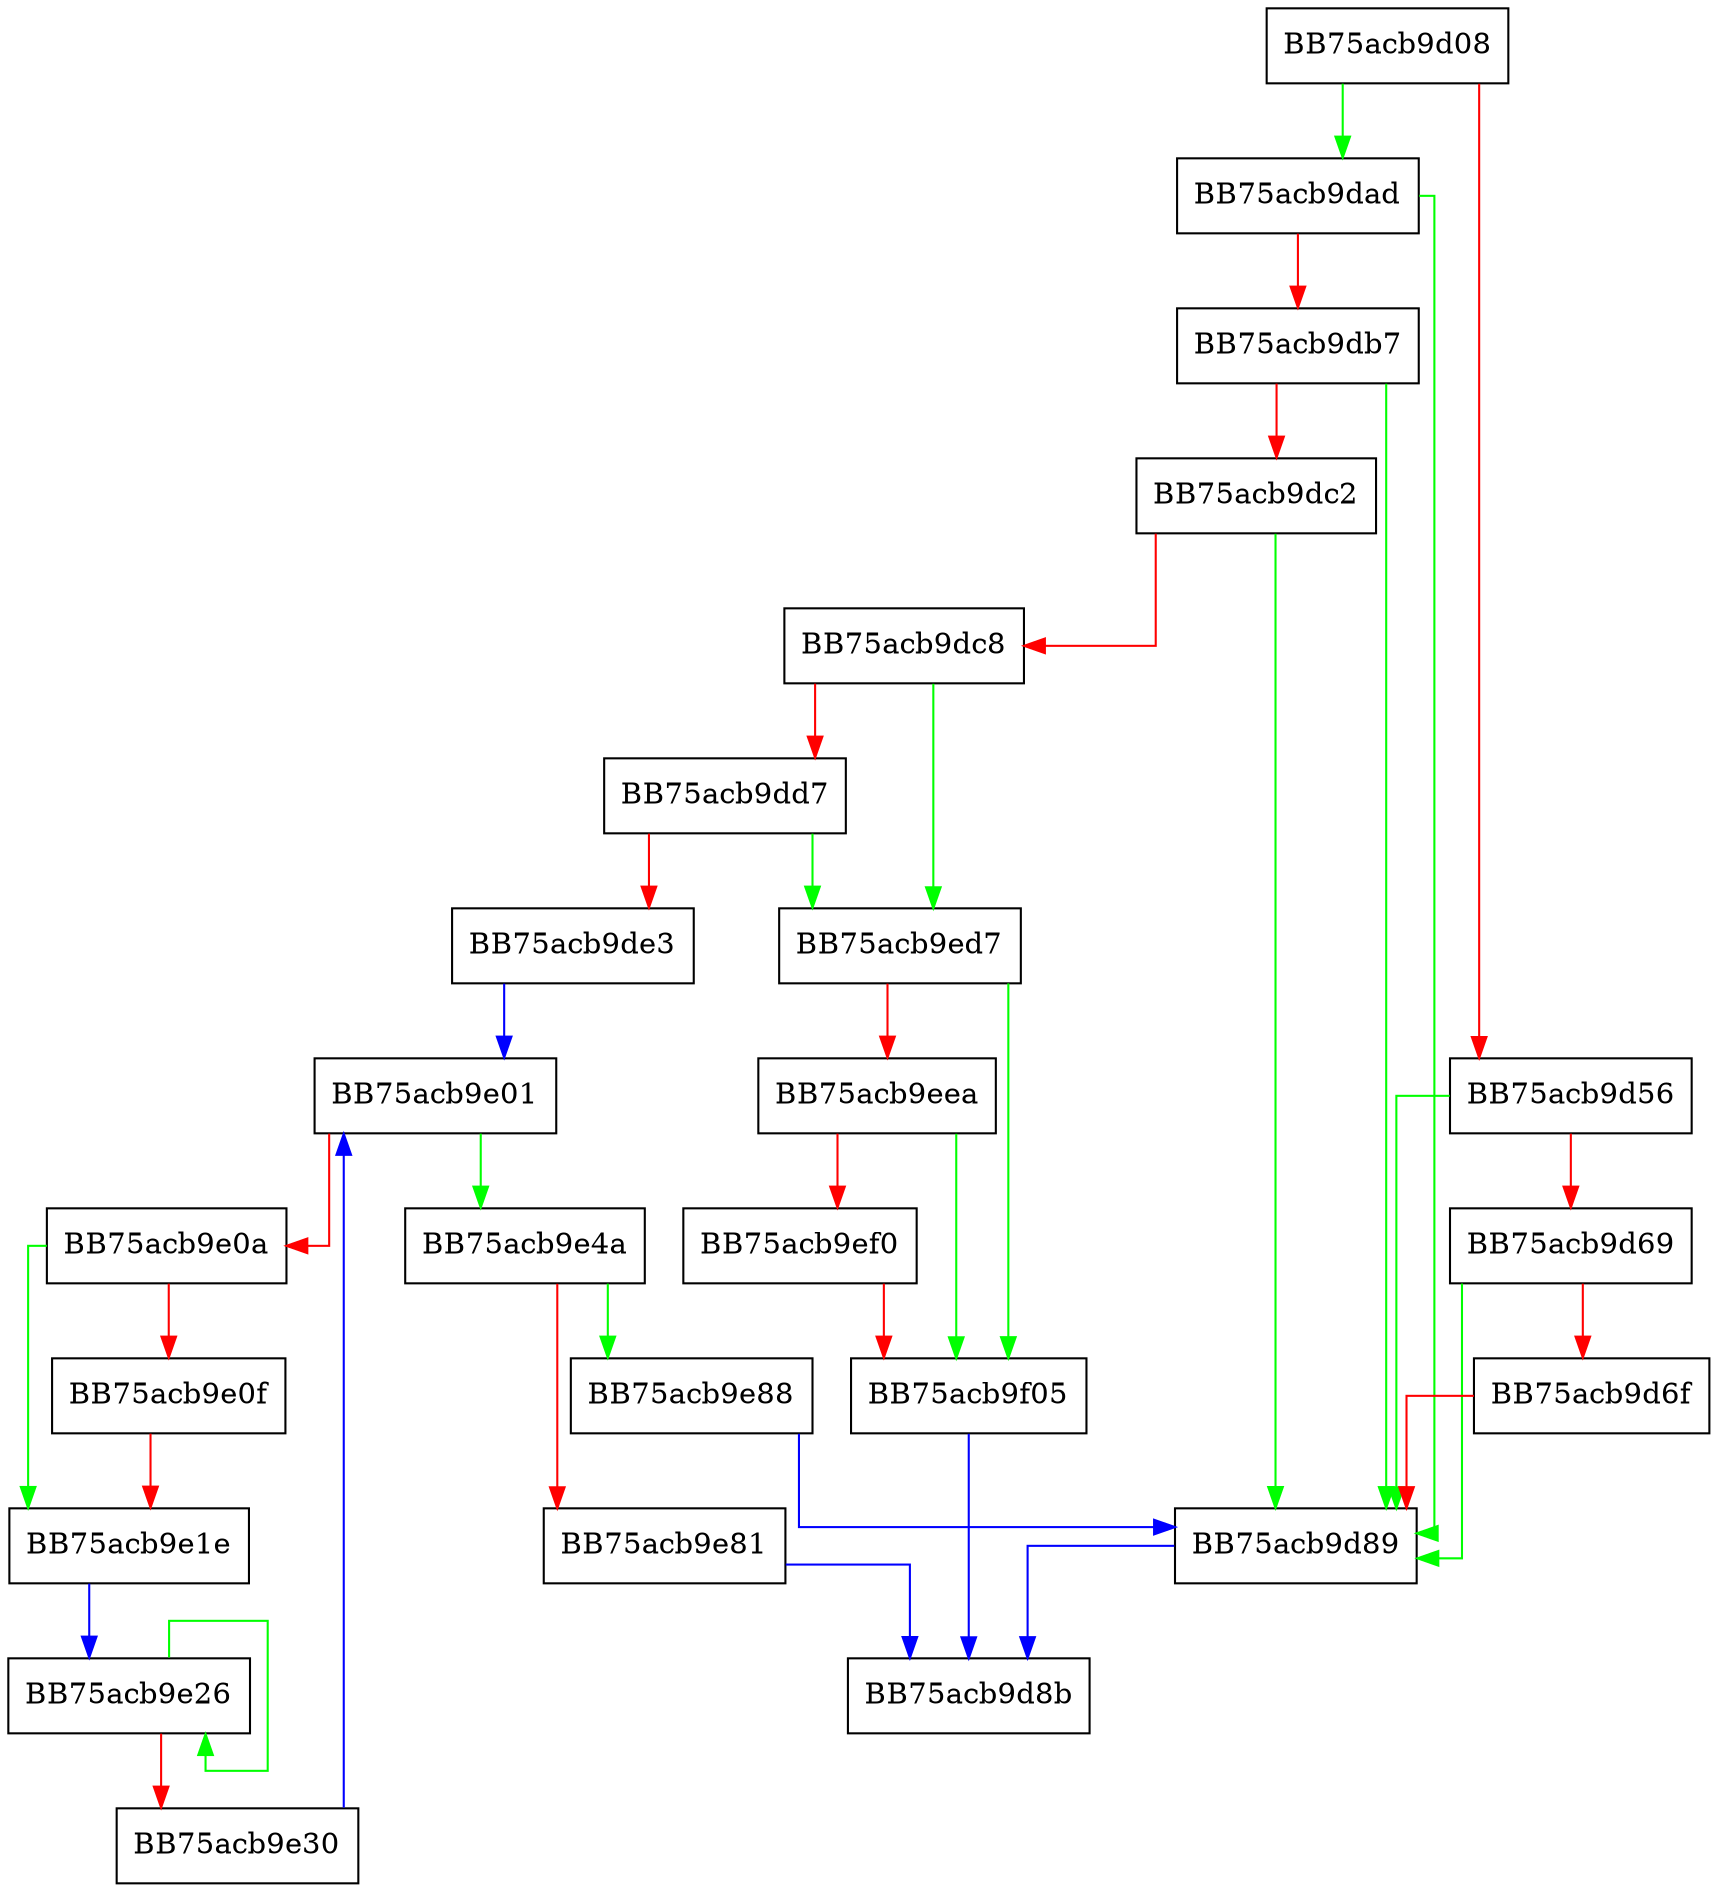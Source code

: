 digraph AddStringListMapsAttributeFromAttributeMap {
  node [shape="box"];
  graph [splines=ortho];
  BB75acb9d08 -> BB75acb9dad [color="green"];
  BB75acb9d08 -> BB75acb9d56 [color="red"];
  BB75acb9d56 -> BB75acb9d89 [color="green"];
  BB75acb9d56 -> BB75acb9d69 [color="red"];
  BB75acb9d69 -> BB75acb9d89 [color="green"];
  BB75acb9d69 -> BB75acb9d6f [color="red"];
  BB75acb9d6f -> BB75acb9d89 [color="red"];
  BB75acb9d89 -> BB75acb9d8b [color="blue"];
  BB75acb9dad -> BB75acb9d89 [color="green"];
  BB75acb9dad -> BB75acb9db7 [color="red"];
  BB75acb9db7 -> BB75acb9d89 [color="green"];
  BB75acb9db7 -> BB75acb9dc2 [color="red"];
  BB75acb9dc2 -> BB75acb9d89 [color="green"];
  BB75acb9dc2 -> BB75acb9dc8 [color="red"];
  BB75acb9dc8 -> BB75acb9ed7 [color="green"];
  BB75acb9dc8 -> BB75acb9dd7 [color="red"];
  BB75acb9dd7 -> BB75acb9ed7 [color="green"];
  BB75acb9dd7 -> BB75acb9de3 [color="red"];
  BB75acb9de3 -> BB75acb9e01 [color="blue"];
  BB75acb9e01 -> BB75acb9e4a [color="green"];
  BB75acb9e01 -> BB75acb9e0a [color="red"];
  BB75acb9e0a -> BB75acb9e1e [color="green"];
  BB75acb9e0a -> BB75acb9e0f [color="red"];
  BB75acb9e0f -> BB75acb9e1e [color="red"];
  BB75acb9e1e -> BB75acb9e26 [color="blue"];
  BB75acb9e26 -> BB75acb9e26 [color="green"];
  BB75acb9e26 -> BB75acb9e30 [color="red"];
  BB75acb9e30 -> BB75acb9e01 [color="blue"];
  BB75acb9e4a -> BB75acb9e88 [color="green"];
  BB75acb9e4a -> BB75acb9e81 [color="red"];
  BB75acb9e81 -> BB75acb9d8b [color="blue"];
  BB75acb9e88 -> BB75acb9d89 [color="blue"];
  BB75acb9ed7 -> BB75acb9f05 [color="green"];
  BB75acb9ed7 -> BB75acb9eea [color="red"];
  BB75acb9eea -> BB75acb9f05 [color="green"];
  BB75acb9eea -> BB75acb9ef0 [color="red"];
  BB75acb9ef0 -> BB75acb9f05 [color="red"];
  BB75acb9f05 -> BB75acb9d8b [color="blue"];
}